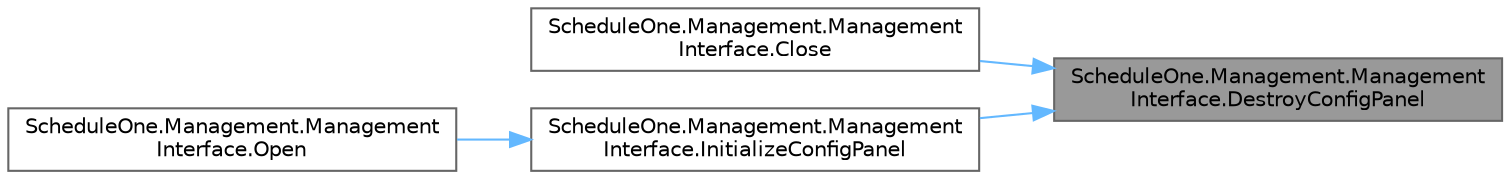 digraph "ScheduleOne.Management.ManagementInterface.DestroyConfigPanel"
{
 // LATEX_PDF_SIZE
  bgcolor="transparent";
  edge [fontname=Helvetica,fontsize=10,labelfontname=Helvetica,labelfontsize=10];
  node [fontname=Helvetica,fontsize=10,shape=box,height=0.2,width=0.4];
  rankdir="RL";
  Node1 [id="Node000001",label="ScheduleOne.Management.Management\lInterface.DestroyConfigPanel",height=0.2,width=0.4,color="gray40", fillcolor="grey60", style="filled", fontcolor="black",tooltip=" "];
  Node1 -> Node2 [id="edge1_Node000001_Node000002",dir="back",color="steelblue1",style="solid",tooltip=" "];
  Node2 [id="Node000002",label="ScheduleOne.Management.Management\lInterface.Close",height=0.2,width=0.4,color="grey40", fillcolor="white", style="filled",URL="$class_schedule_one_1_1_management_1_1_management_interface.html#a41281750b3c719a5665072d8c7e9bf5d",tooltip=" "];
  Node1 -> Node3 [id="edge2_Node000001_Node000003",dir="back",color="steelblue1",style="solid",tooltip=" "];
  Node3 [id="Node000003",label="ScheduleOne.Management.Management\lInterface.InitializeConfigPanel",height=0.2,width=0.4,color="grey40", fillcolor="white", style="filled",URL="$class_schedule_one_1_1_management_1_1_management_interface.html#afc16594a69dd639bd3dbddbdcf11d903",tooltip=" "];
  Node3 -> Node4 [id="edge3_Node000003_Node000004",dir="back",color="steelblue1",style="solid",tooltip=" "];
  Node4 [id="Node000004",label="ScheduleOne.Management.Management\lInterface.Open",height=0.2,width=0.4,color="grey40", fillcolor="white", style="filled",URL="$class_schedule_one_1_1_management_1_1_management_interface.html#ac8b9c375b72083fb4bb59ba73182e6b4",tooltip=" "];
}

